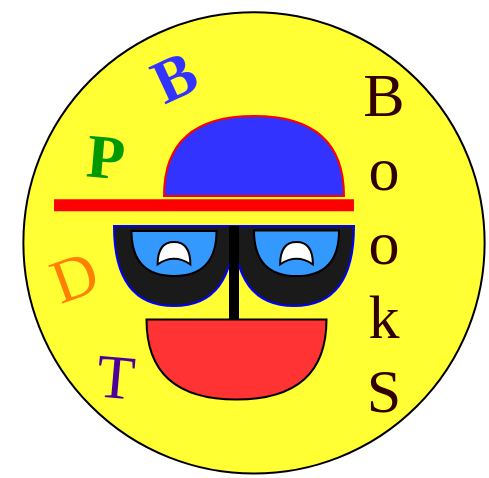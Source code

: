 <mxfile version="13.9.9" type="device"><diagram id="UcN7LCNxGWo2AO2gfJD6" name="Page-1"><mxGraphModel dx="517" dy="460" grid="1" gridSize="10" guides="1" tooltips="1" connect="1" arrows="1" fold="1" page="1" pageScale="1" pageWidth="1169" pageHeight="1654" math="0" shadow="0"><root><mxCell id="0"/><mxCell id="1" parent="0"/><mxCell id="_fwN9dE4n1PoUylOO9O6-6" value="" style="ellipse;whiteSpace=wrap;html=1;aspect=fixed;shadow=0;glass=0;sketch=0;fontFamily=Comic Sans MS;fontSize=31;fontColor=#330000;fillColor=#FFFF33;" vertex="1" parent="1"><mxGeometry x="434.69" y="373.13" width="230.62" height="230.62" as="geometry"/></mxCell><mxCell id="QJOnuOW_d28hL-HKc5BW-1" value="" style="endArrow=none;html=1;" parent="1" edge="1"><mxGeometry width="50" height="50" relative="1" as="geometry"><mxPoint x="480" y="480" as="sourcePoint"/><mxPoint x="600" y="480" as="targetPoint"/><Array as="points"/></mxGeometry></mxCell><mxCell id="QJOnuOW_d28hL-HKc5BW-2" value="" style="shape=or;whiteSpace=wrap;html=1;rotation=90;strokeColor=#0000FF;fillColor=#1A1A1A;" parent="1" vertex="1"><mxGeometry x="490" y="470" width="40" height="60" as="geometry"/></mxCell><mxCell id="QJOnuOW_d28hL-HKc5BW-3" value="" style="shape=or;whiteSpace=wrap;html=1;rotation=90;fillColor=#1A1A1A;strokeColor=#0000FF;" parent="1" vertex="1"><mxGeometry x="550" y="470" width="40" height="60" as="geometry"/></mxCell><mxCell id="QJOnuOW_d28hL-HKc5BW-4" value="" style="shape=or;whiteSpace=wrap;html=1;rotation=-90;fillColor=#3333FF;strokeColor=#FF0000;" parent="1" vertex="1"><mxGeometry x="530" y="400" width="40" height="90" as="geometry"/></mxCell><mxCell id="QJOnuOW_d28hL-HKc5BW-5" value="" style="endArrow=none;html=1;endSize=8;strokeWidth=6;strokeColor=#FF0000;rounded=1;" parent="1" edge="1"><mxGeometry width="50" height="50" relative="1" as="geometry"><mxPoint x="450" y="469.6" as="sourcePoint"/><mxPoint x="600" y="469.6" as="targetPoint"/><Array as="points"/></mxGeometry></mxCell><mxCell id="QJOnuOW_d28hL-HKc5BW-6" value="" style="endArrow=none;html=1;strokeWidth=5;" parent="1" edge="1"><mxGeometry width="50" height="50" relative="1" as="geometry"><mxPoint x="540" y="530" as="sourcePoint"/><mxPoint x="540" y="480" as="targetPoint"/></mxGeometry></mxCell><mxCell id="QJOnuOW_d28hL-HKc5BW-8" value="" style="shape=or;whiteSpace=wrap;html=1;rotation=90;fillColor=#3399FF;" parent="1" vertex="1"><mxGeometry x="559.85" y="472.35" width="22.82" height="42.5" as="geometry"/></mxCell><mxCell id="QJOnuOW_d28hL-HKc5BW-9" value="" style="shape=or;whiteSpace=wrap;html=1;rotation=90;fillColor=#3399FF;" parent="1" vertex="1"><mxGeometry x="498.75" y="472.5" width="22.5" height="42.5" as="geometry"/></mxCell><mxCell id="QJOnuOW_d28hL-HKc5BW-11" value="" style="shape=xor;whiteSpace=wrap;html=1;rotation=-90;" parent="1" vertex="1"><mxGeometry x="504.37" y="485.4" width="11.25" height="16.4" as="geometry"/></mxCell><mxCell id="QJOnuOW_d28hL-HKc5BW-12" value="" style="shape=xor;whiteSpace=wrap;html=1;rotation=-90;" parent="1" vertex="1"><mxGeometry x="565.64" y="485.4" width="11.25" height="16.4" as="geometry"/></mxCell><mxCell id="QJOnuOW_d28hL-HKc5BW-13" value="" style="shape=or;whiteSpace=wrap;html=1;rotation=90;fillColor=#FF3333;" parent="1" vertex="1"><mxGeometry x="521.25" y="501.8" width="40" height="90" as="geometry"/></mxCell><mxCell id="_fwN9dE4n1PoUylOO9O6-1" value="T" style="text;html=1;strokeColor=none;fillColor=none;align=center;verticalAlign=middle;whiteSpace=wrap;rounded=0;fontFamily=Comic Sans MS;fontSize=31;fontColor=#4C0099;rotation=5;" vertex="1" parent="1"><mxGeometry x="440.62" y="530" width="80" height="50" as="geometry"/></mxCell><mxCell id="_fwN9dE4n1PoUylOO9O6-2" value="D" style="text;html=1;align=center;verticalAlign=middle;whiteSpace=wrap;rounded=0;fontSize=31;fontColor=#FF8000;fontFamily=Comic Sans MS;rotation=-20;" vertex="1" parent="1"><mxGeometry x="430" y="480" width="60" height="50" as="geometry"/></mxCell><mxCell id="_fwN9dE4n1PoUylOO9O6-3" value="B" style="text;html=1;strokeColor=none;fillColor=none;align=center;verticalAlign=middle;whiteSpace=wrap;rounded=0;fontStyle=1;fontColor=#3333FF;fontSize=31;fontFamily=Comic Sans MS;rotation=-25;" vertex="1" parent="1"><mxGeometry x="474.99" y="380" width="70" height="50" as="geometry"/></mxCell><mxCell id="_fwN9dE4n1PoUylOO9O6-4" value="P" style="text;html=1;strokeColor=none;fillColor=none;align=center;verticalAlign=middle;whiteSpace=wrap;rounded=0;fontStyle=1;fontColor=#009900;fontSize=31;fontFamily=Comic Sans MS;rotation=5;" vertex="1" parent="1"><mxGeometry x="440.62" y="420.9" width="70" height="48.2" as="geometry"/></mxCell><mxCell id="_fwN9dE4n1PoUylOO9O6-5" value="B&lt;br&gt;o&lt;br&gt;o&lt;br&gt;k&lt;br&gt;S" style="text;html=1;strokeColor=none;fillColor=none;align=center;verticalAlign=middle;whiteSpace=wrap;rounded=0;fontFamily=Comic Sans MS;fontSize=31;horizontal=1;sketch=0;shadow=0;glass=0;fontColor=#330000;" vertex="1" parent="1"><mxGeometry x="590" y="398.89" width="50" height="179.1" as="geometry"/></mxCell></root></mxGraphModel></diagram></mxfile>